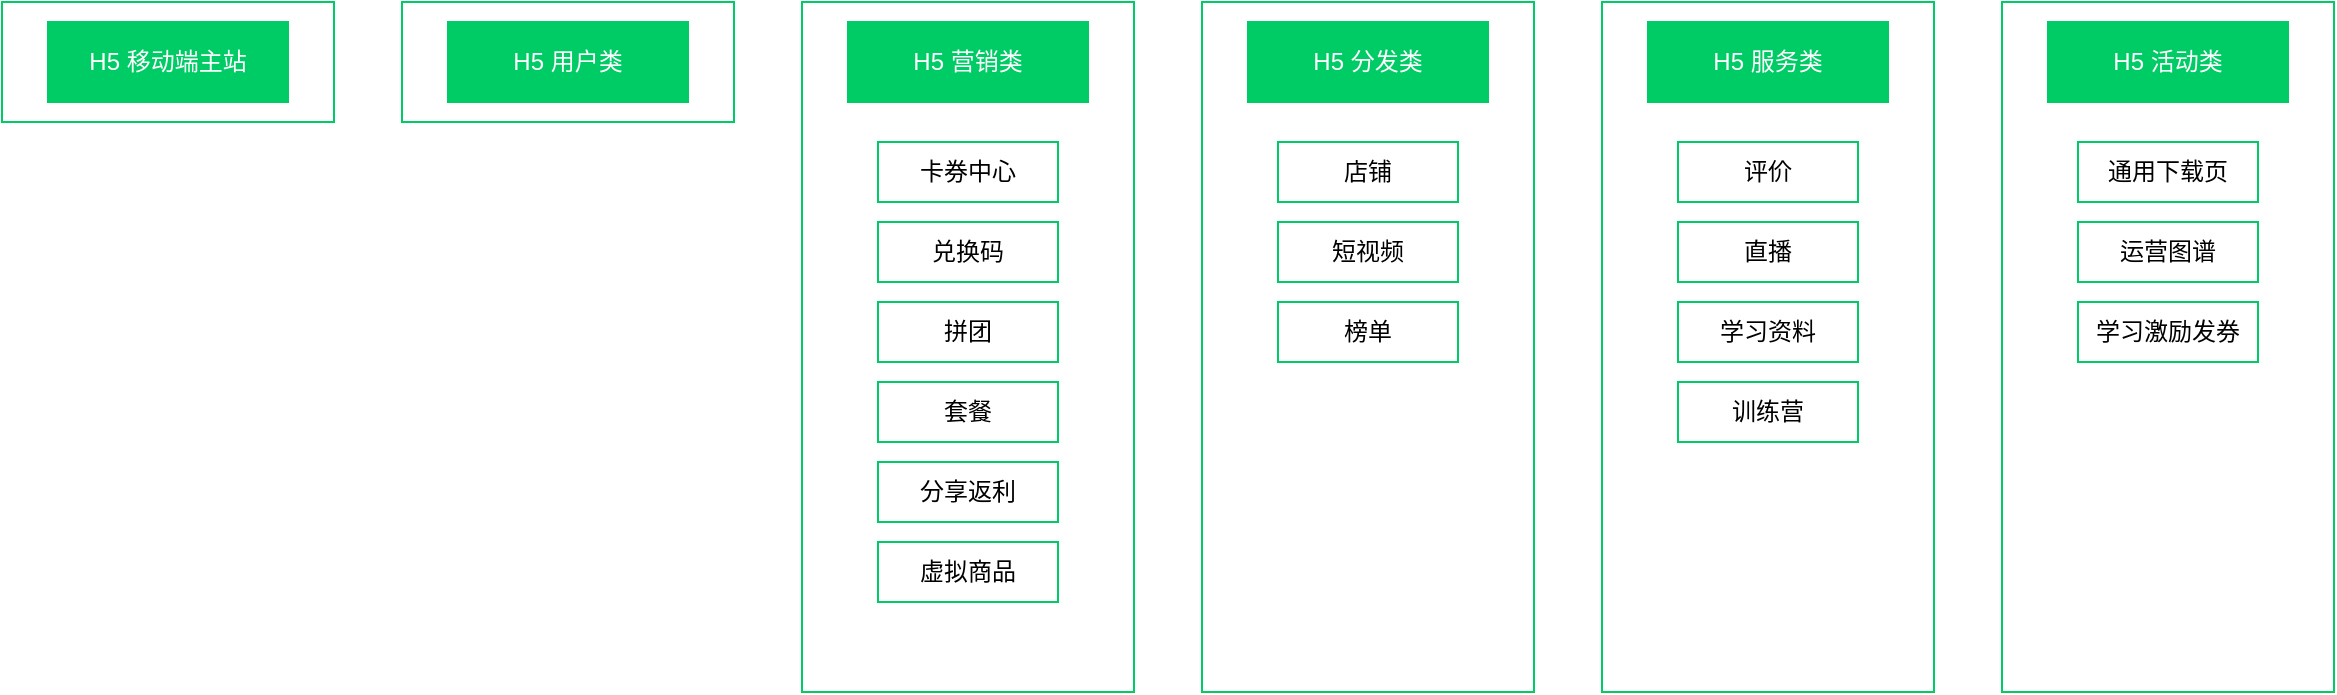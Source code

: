 <mxfile version="13.8.5" type="github">
  <diagram id="gfnUJu7TLGORwSLl_J-d" name="Page-1">
    <mxGraphModel dx="1854" dy="726" grid="1" gridSize="10" guides="1" tooltips="1" connect="1" arrows="1" fold="1" page="1" pageScale="1" pageWidth="827" pageHeight="1169" math="0" shadow="0">
      <root>
        <mxCell id="0" />
        <mxCell id="1" parent="0" />
        <mxCell id="xJqPMLtHzBKI9CbUthfr-11" value="" style="rounded=0;whiteSpace=wrap;html=1;strokeColor=#00CC66;fillColor=#FFFFFF;" parent="1" vertex="1">
          <mxGeometry x="-130" y="190" width="166" height="60" as="geometry" />
        </mxCell>
        <mxCell id="KTYjkmk88nUUxBB73JGT-1" value="&lt;font color=&quot;#ffffff&quot;&gt;H5 移动端主站&lt;/font&gt;" style="rounded=0;whiteSpace=wrap;html=1;strokeColor=#00CC66;fillColor=#00CC66;" parent="1" vertex="1">
          <mxGeometry x="-107" y="200" width="120" height="40" as="geometry" />
        </mxCell>
        <mxCell id="xJqPMLtHzBKI9CbUthfr-13" value="" style="rounded=0;whiteSpace=wrap;html=1;strokeColor=#00CC66;fillColor=#FFFFFF;" parent="1" vertex="1">
          <mxGeometry x="270" y="190" width="166" height="345" as="geometry" />
        </mxCell>
        <mxCell id="xJqPMLtHzBKI9CbUthfr-14" value="&lt;span style=&quot;color: rgb(255 , 255 , 255)&quot;&gt;H5 营销类&lt;/span&gt;" style="rounded=0;whiteSpace=wrap;html=1;strokeColor=#00CC66;fillColor=#00CC66;" parent="1" vertex="1">
          <mxGeometry x="293" y="200" width="120" height="40" as="geometry" />
        </mxCell>
        <mxCell id="xJqPMLtHzBKI9CbUthfr-15" value="卡券中心" style="rounded=0;whiteSpace=wrap;html=1;strokeColor=#00CC66;fillColor=#FFFFFF;" parent="1" vertex="1">
          <mxGeometry x="308" y="260" width="90" height="30" as="geometry" />
        </mxCell>
        <mxCell id="xJqPMLtHzBKI9CbUthfr-16" value="兑换码" style="rounded=0;whiteSpace=wrap;html=1;strokeColor=#00CC66;fillColor=#FFFFFF;" parent="1" vertex="1">
          <mxGeometry x="308" y="300" width="90" height="30" as="geometry" />
        </mxCell>
        <mxCell id="xJqPMLtHzBKI9CbUthfr-17" value="拼团" style="rounded=0;whiteSpace=wrap;html=1;strokeColor=#00CC66;fillColor=#FFFFFF;" parent="1" vertex="1">
          <mxGeometry x="308" y="340" width="90" height="30" as="geometry" />
        </mxCell>
        <mxCell id="xJqPMLtHzBKI9CbUthfr-18" value="套餐" style="rounded=0;whiteSpace=wrap;html=1;strokeColor=#00CC66;fillColor=#FFFFFF;" parent="1" vertex="1">
          <mxGeometry x="308" y="380" width="90" height="30" as="geometry" />
        </mxCell>
        <mxCell id="xJqPMLtHzBKI9CbUthfr-19" value="分享返利" style="rounded=0;whiteSpace=wrap;html=1;strokeColor=#00CC66;fillColor=#FFFFFF;" parent="1" vertex="1">
          <mxGeometry x="308" y="420" width="90" height="30" as="geometry" />
        </mxCell>
        <mxCell id="xJqPMLtHzBKI9CbUthfr-20" value="虚拟商品" style="rounded=0;whiteSpace=wrap;html=1;strokeColor=#00CC66;fillColor=#FFFFFF;" parent="1" vertex="1">
          <mxGeometry x="308" y="460" width="90" height="30" as="geometry" />
        </mxCell>
        <mxCell id="xJqPMLtHzBKI9CbUthfr-28" value="" style="rounded=0;whiteSpace=wrap;html=1;strokeColor=#00CC66;fillColor=#FFFFFF;" parent="1" vertex="1">
          <mxGeometry x="470" y="190" width="166" height="345" as="geometry" />
        </mxCell>
        <mxCell id="xJqPMLtHzBKI9CbUthfr-29" value="&lt;span style=&quot;color: rgb(255 , 255 , 255)&quot;&gt;H5 分发类&lt;/span&gt;" style="rounded=0;whiteSpace=wrap;html=1;strokeColor=#00CC66;fillColor=#00CC66;" parent="1" vertex="1">
          <mxGeometry x="493" y="200" width="120" height="40" as="geometry" />
        </mxCell>
        <mxCell id="xJqPMLtHzBKI9CbUthfr-30" value="店铺" style="rounded=0;whiteSpace=wrap;html=1;strokeColor=#00CC66;fillColor=#FFFFFF;" parent="1" vertex="1">
          <mxGeometry x="508" y="260" width="90" height="30" as="geometry" />
        </mxCell>
        <mxCell id="xJqPMLtHzBKI9CbUthfr-31" value="短视频" style="rounded=0;whiteSpace=wrap;html=1;strokeColor=#00CC66;fillColor=#FFFFFF;" parent="1" vertex="1">
          <mxGeometry x="508" y="300" width="90" height="30" as="geometry" />
        </mxCell>
        <mxCell id="xJqPMLtHzBKI9CbUthfr-32" value="榜单" style="rounded=0;whiteSpace=wrap;html=1;strokeColor=#00CC66;fillColor=#FFFFFF;" parent="1" vertex="1">
          <mxGeometry x="508" y="340" width="90" height="30" as="geometry" />
        </mxCell>
        <mxCell id="xJqPMLtHzBKI9CbUthfr-44" value="" style="rounded=0;whiteSpace=wrap;html=1;strokeColor=#00CC66;fillColor=#FFFFFF;" parent="1" vertex="1">
          <mxGeometry x="670" y="190" width="166" height="345" as="geometry" />
        </mxCell>
        <mxCell id="xJqPMLtHzBKI9CbUthfr-45" value="&lt;span style=&quot;color: rgb(255 , 255 , 255)&quot;&gt;H5 服务类&lt;/span&gt;" style="rounded=0;whiteSpace=wrap;html=1;strokeColor=#00CC66;fillColor=#00CC66;" parent="1" vertex="1">
          <mxGeometry x="693" y="200" width="120" height="40" as="geometry" />
        </mxCell>
        <mxCell id="xJqPMLtHzBKI9CbUthfr-46" value="评价" style="rounded=0;whiteSpace=wrap;html=1;strokeColor=#00CC66;fillColor=#FFFFFF;" parent="1" vertex="1">
          <mxGeometry x="708" y="260" width="90" height="30" as="geometry" />
        </mxCell>
        <mxCell id="xJqPMLtHzBKI9CbUthfr-47" value="直播" style="rounded=0;whiteSpace=wrap;html=1;strokeColor=#00CC66;fillColor=#FFFFFF;" parent="1" vertex="1">
          <mxGeometry x="708" y="300" width="90" height="30" as="geometry" />
        </mxCell>
        <mxCell id="xJqPMLtHzBKI9CbUthfr-48" value="学习资料" style="rounded=0;whiteSpace=wrap;html=1;strokeColor=#00CC66;fillColor=#FFFFFF;" parent="1" vertex="1">
          <mxGeometry x="708" y="340" width="90" height="30" as="geometry" />
        </mxCell>
        <mxCell id="xJqPMLtHzBKI9CbUthfr-49" value="训练营" style="rounded=0;whiteSpace=wrap;html=1;strokeColor=#00CC66;fillColor=#FFFFFF;" parent="1" vertex="1">
          <mxGeometry x="708" y="380" width="90" height="30" as="geometry" />
        </mxCell>
        <mxCell id="xJqPMLtHzBKI9CbUthfr-52" value="" style="rounded=0;whiteSpace=wrap;html=1;strokeColor=#00CC66;fillColor=#FFFFFF;" parent="1" vertex="1">
          <mxGeometry x="70" y="190" width="166" height="60" as="geometry" />
        </mxCell>
        <mxCell id="xJqPMLtHzBKI9CbUthfr-53" value="&lt;span style=&quot;color: rgb(255 , 255 , 255)&quot;&gt;H5 用户类&lt;/span&gt;" style="rounded=0;whiteSpace=wrap;html=1;strokeColor=#00CC66;fillColor=#00CC66;" parent="1" vertex="1">
          <mxGeometry x="93" y="200" width="120" height="40" as="geometry" />
        </mxCell>
        <mxCell id="xJqPMLtHzBKI9CbUthfr-67" value="" style="rounded=0;whiteSpace=wrap;html=1;strokeColor=#00CC66;fillColor=#FFFFFF;" parent="1" vertex="1">
          <mxGeometry x="870" y="190" width="166" height="345" as="geometry" />
        </mxCell>
        <mxCell id="xJqPMLtHzBKI9CbUthfr-68" value="&lt;span style=&quot;color: rgb(255 , 255 , 255)&quot;&gt;H5 活动类&lt;/span&gt;" style="rounded=0;whiteSpace=wrap;html=1;strokeColor=#00CC66;fillColor=#00CC66;" parent="1" vertex="1">
          <mxGeometry x="893" y="200" width="120" height="40" as="geometry" />
        </mxCell>
        <mxCell id="xJqPMLtHzBKI9CbUthfr-7" value="通用下载页" style="rounded=0;whiteSpace=wrap;html=1;strokeColor=#00CC66;fillColor=#FFFFFF;" parent="1" vertex="1">
          <mxGeometry x="908" y="260" width="90" height="30" as="geometry" />
        </mxCell>
        <mxCell id="xJqPMLtHzBKI9CbUthfr-8" value="运营图谱" style="rounded=0;whiteSpace=wrap;html=1;strokeColor=#00CC66;fillColor=#FFFFFF;" parent="1" vertex="1">
          <mxGeometry x="908" y="300" width="90" height="30" as="geometry" />
        </mxCell>
        <mxCell id="xJqPMLtHzBKI9CbUthfr-85" value="学习激励发券" style="rounded=0;whiteSpace=wrap;html=1;strokeColor=#00CC66;fillColor=#FFFFFF;" parent="1" vertex="1">
          <mxGeometry x="908" y="340" width="90" height="30" as="geometry" />
        </mxCell>
      </root>
    </mxGraphModel>
  </diagram>
</mxfile>
